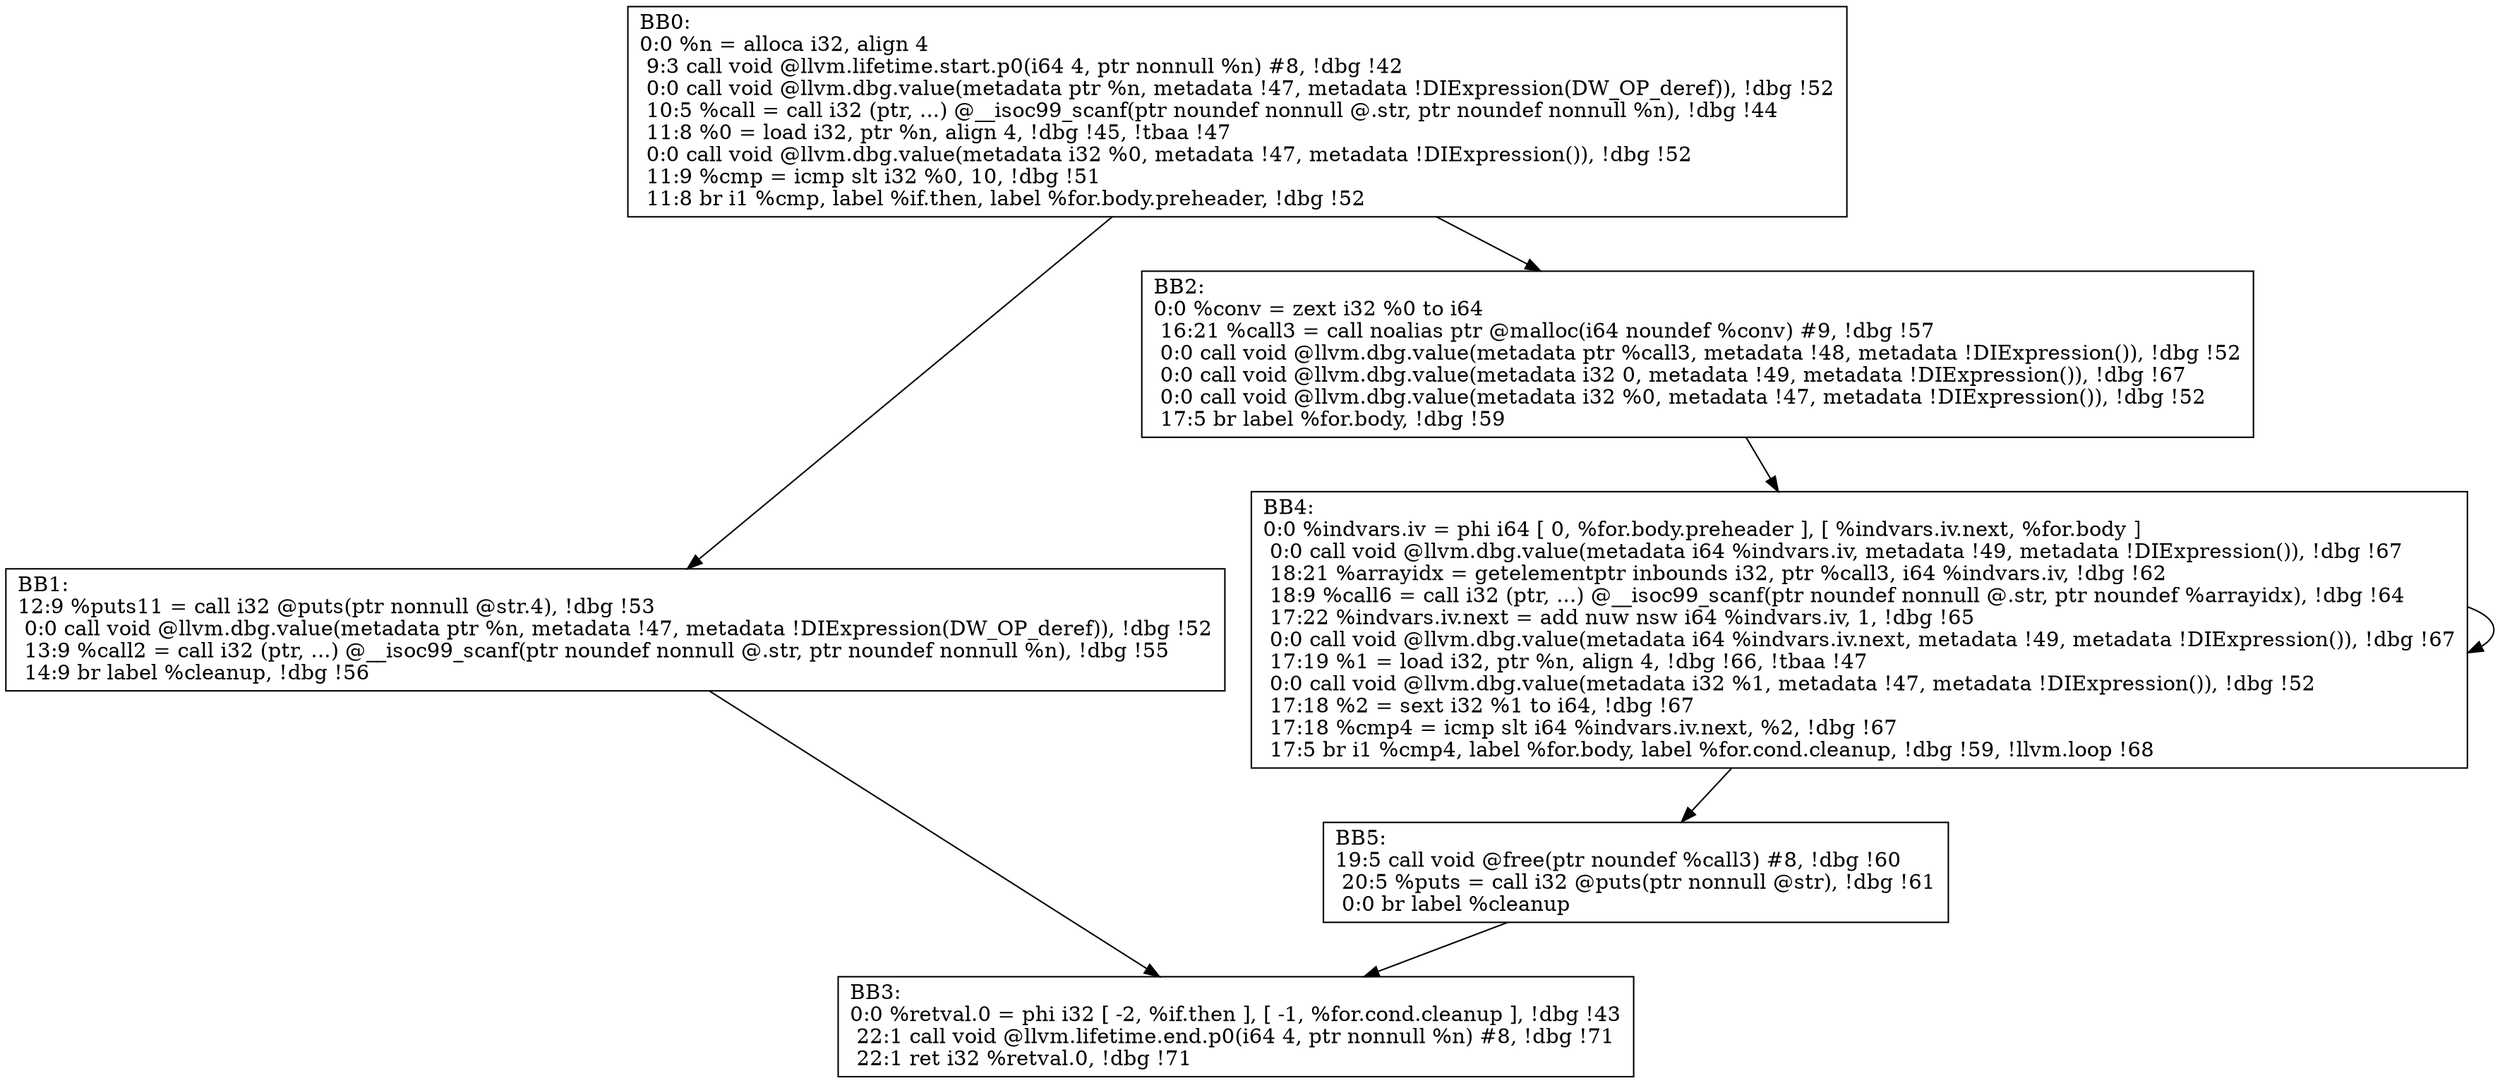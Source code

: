 digraph "CFG for'usep' function" {
	BB0-> BB1;
	BB0-> BB2;
	BB1-> BB3;
	BB2-> BB4;
	BB4-> BB4;
	BB4-> BB5;
	BB5-> BB3;
	BB0 [shape=record, label="{BB0:\l0:0   %n = alloca i32, align 4\l 9:3   call void @llvm.lifetime.start.p0(i64 4, ptr nonnull %n) #8, !dbg !42\l 0:0   call void @llvm.dbg.value(metadata ptr %n, metadata !47, metadata !DIExpression(DW_OP_deref)), !dbg !52\l 10:5   %call = call i32 (ptr, ...) @__isoc99_scanf(ptr noundef nonnull @.str, ptr noundef nonnull %n), !dbg !44\l 11:8   %0 = load i32, ptr %n, align 4, !dbg !45, !tbaa !47\l 0:0   call void @llvm.dbg.value(metadata i32 %0, metadata !47, metadata !DIExpression()), !dbg !52\l 11:9   %cmp = icmp slt i32 %0, 10, !dbg !51\l 11:8   br i1 %cmp, label %if.then, label %for.body.preheader, !dbg !52\l }"];
	BB1 [shape=record, label="{BB1:\l12:9   %puts11 = call i32 @puts(ptr nonnull @str.4), !dbg !53\l 0:0   call void @llvm.dbg.value(metadata ptr %n, metadata !47, metadata !DIExpression(DW_OP_deref)), !dbg !52\l 13:9   %call2 = call i32 (ptr, ...) @__isoc99_scanf(ptr noundef nonnull @.str, ptr noundef nonnull %n), !dbg !55\l 14:9   br label %cleanup, !dbg !56\l }"];
	BB2 [shape=record, label="{BB2:\l0:0   %conv = zext i32 %0 to i64\l 16:21   %call3 = call noalias ptr @malloc(i64 noundef %conv) #9, !dbg !57\l 0:0   call void @llvm.dbg.value(metadata ptr %call3, metadata !48, metadata !DIExpression()), !dbg !52\l 0:0   call void @llvm.dbg.value(metadata i32 0, metadata !49, metadata !DIExpression()), !dbg !67\l 0:0   call void @llvm.dbg.value(metadata i32 %0, metadata !47, metadata !DIExpression()), !dbg !52\l 17:5   br label %for.body, !dbg !59\l }"];
	BB3 [shape=record, label="{BB3:\l0:0   %retval.0 = phi i32 [ -2, %if.then ], [ -1, %for.cond.cleanup ], !dbg !43\l 22:1   call void @llvm.lifetime.end.p0(i64 4, ptr nonnull %n) #8, !dbg !71\l 22:1   ret i32 %retval.0, !dbg !71\l }"];
	BB4 [shape=record, label="{BB4:\l0:0   %indvars.iv = phi i64 [ 0, %for.body.preheader ], [ %indvars.iv.next, %for.body ]\l 0:0   call void @llvm.dbg.value(metadata i64 %indvars.iv, metadata !49, metadata !DIExpression()), !dbg !67\l 18:21   %arrayidx = getelementptr inbounds i32, ptr %call3, i64 %indvars.iv, !dbg !62\l 18:9   %call6 = call i32 (ptr, ...) @__isoc99_scanf(ptr noundef nonnull @.str, ptr noundef %arrayidx), !dbg !64\l 17:22   %indvars.iv.next = add nuw nsw i64 %indvars.iv, 1, !dbg !65\l 0:0   call void @llvm.dbg.value(metadata i64 %indvars.iv.next, metadata !49, metadata !DIExpression()), !dbg !67\l 17:19   %1 = load i32, ptr %n, align 4, !dbg !66, !tbaa !47\l 0:0   call void @llvm.dbg.value(metadata i32 %1, metadata !47, metadata !DIExpression()), !dbg !52\l 17:18   %2 = sext i32 %1 to i64, !dbg !67\l 17:18   %cmp4 = icmp slt i64 %indvars.iv.next, %2, !dbg !67\l 17:5   br i1 %cmp4, label %for.body, label %for.cond.cleanup, !dbg !59, !llvm.loop !68\l }"];
	BB5 [shape=record, label="{BB5:\l19:5   call void @free(ptr noundef %call3) #8, !dbg !60\l 20:5   %puts = call i32 @puts(ptr nonnull @str), !dbg !61\l 0:0   br label %cleanup\l }"];
}
